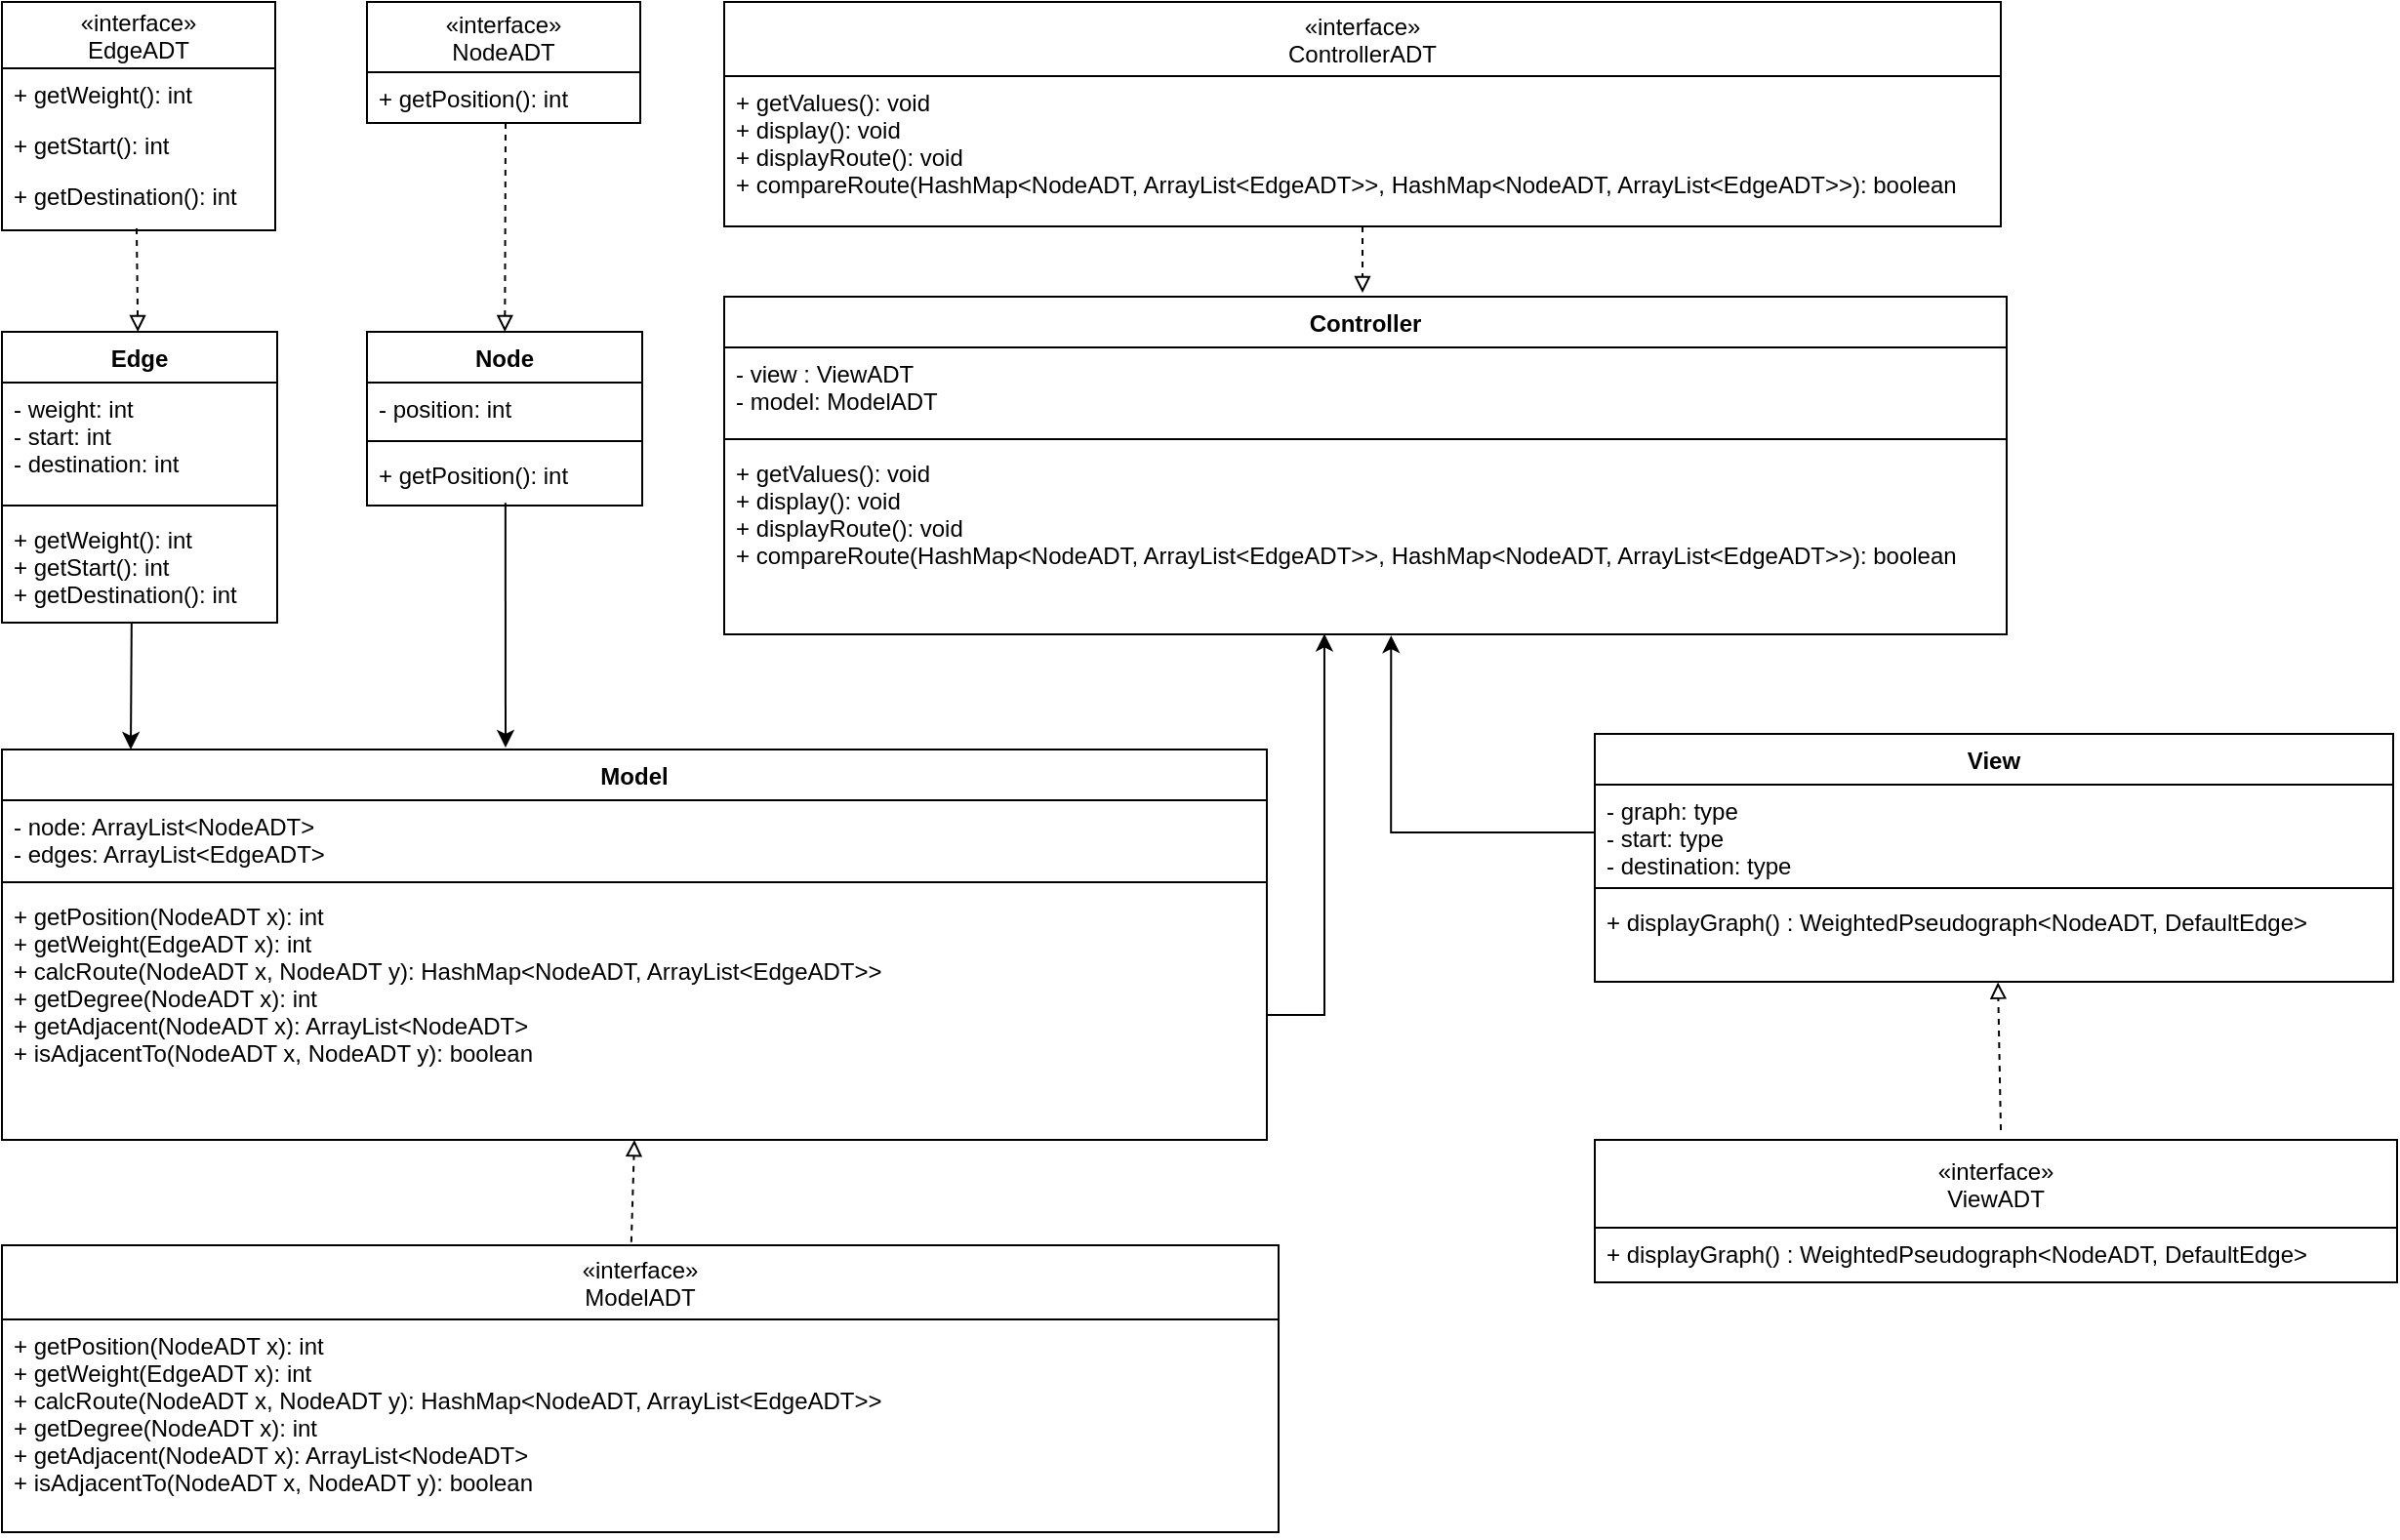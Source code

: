 <mxfile version="20.8.23" type="device"><diagram id="eTtspWN653PRMHf7OcT7" name="Page-1"><mxGraphModel dx="1687" dy="860" grid="0" gridSize="10" guides="1" tooltips="1" connect="1" arrows="1" fold="1" page="1" pageScale="1" pageWidth="1100" pageHeight="850" background="#ffffff" math="0" shadow="0"><root><mxCell id="0"/><mxCell id="1" parent="0"/><mxCell id="liuHgaRgGh_Oyj0EGqXG-26" value="Edge" style="swimlane;fontStyle=1;align=center;verticalAlign=top;childLayout=stackLayout;horizontal=1;startSize=26;horizontalStack=0;resizeParent=1;resizeParentMax=0;resizeLast=0;collapsible=1;marginBottom=0;" parent="1" vertex="1"><mxGeometry y="169" width="141" height="149" as="geometry"/></mxCell><mxCell id="liuHgaRgGh_Oyj0EGqXG-27" value="- weight: int&#10;- start: int&#10;- destination: int" style="text;strokeColor=none;fillColor=none;align=left;verticalAlign=top;spacingLeft=4;spacingRight=4;overflow=hidden;rotatable=0;points=[[0,0.5],[1,0.5]];portConstraint=eastwest;" parent="liuHgaRgGh_Oyj0EGqXG-26" vertex="1"><mxGeometry y="26" width="141" height="59" as="geometry"/></mxCell><mxCell id="liuHgaRgGh_Oyj0EGqXG-28" value="" style="line;strokeWidth=1;fillColor=none;align=left;verticalAlign=middle;spacingTop=-1;spacingLeft=3;spacingRight=3;rotatable=0;labelPosition=right;points=[];portConstraint=eastwest;" parent="liuHgaRgGh_Oyj0EGqXG-26" vertex="1"><mxGeometry y="85" width="141" height="8" as="geometry"/></mxCell><mxCell id="liuHgaRgGh_Oyj0EGqXG-29" value="+ getWeight(): int&#10;+ getStart(): int&#10;+ getDestination(): int" style="text;strokeColor=none;fillColor=none;align=left;verticalAlign=top;spacingLeft=4;spacingRight=4;overflow=hidden;rotatable=0;points=[[0,0.5],[1,0.5]];portConstraint=eastwest;" parent="liuHgaRgGh_Oyj0EGqXG-26" vertex="1"><mxGeometry y="93" width="141" height="56" as="geometry"/></mxCell><mxCell id="liuHgaRgGh_Oyj0EGqXG-30" value="Node" style="swimlane;fontStyle=1;align=center;verticalAlign=top;childLayout=stackLayout;horizontal=1;startSize=26;horizontalStack=0;resizeParent=1;resizeParentMax=0;resizeLast=0;collapsible=1;marginBottom=0;" parent="1" vertex="1"><mxGeometry x="187" y="169" width="141" height="89" as="geometry"/></mxCell><mxCell id="liuHgaRgGh_Oyj0EGqXG-31" value="- position: int" style="text;strokeColor=none;fillColor=none;align=left;verticalAlign=top;spacingLeft=4;spacingRight=4;overflow=hidden;rotatable=0;points=[[0,0.5],[1,0.5]];portConstraint=eastwest;" parent="liuHgaRgGh_Oyj0EGqXG-30" vertex="1"><mxGeometry y="26" width="141" height="26" as="geometry"/></mxCell><mxCell id="liuHgaRgGh_Oyj0EGqXG-32" value="" style="line;strokeWidth=1;fillColor=none;align=left;verticalAlign=middle;spacingTop=-1;spacingLeft=3;spacingRight=3;rotatable=0;labelPosition=right;points=[];portConstraint=eastwest;" parent="liuHgaRgGh_Oyj0EGqXG-30" vertex="1"><mxGeometry y="52" width="141" height="8" as="geometry"/></mxCell><mxCell id="liuHgaRgGh_Oyj0EGqXG-33" value="+ getPosition(): int" style="text;strokeColor=none;fillColor=none;align=left;verticalAlign=top;spacingLeft=4;spacingRight=4;overflow=hidden;rotatable=0;points=[[0,0.5],[1,0.5]];portConstraint=eastwest;" parent="liuHgaRgGh_Oyj0EGqXG-30" vertex="1"><mxGeometry y="60" width="141" height="29" as="geometry"/></mxCell><mxCell id="liuHgaRgGh_Oyj0EGqXG-34" value="Model" style="swimlane;fontStyle=1;align=center;verticalAlign=top;childLayout=stackLayout;horizontal=1;startSize=26;horizontalStack=0;resizeParent=1;resizeParentMax=0;resizeLast=0;collapsible=1;marginBottom=0;" parent="1" vertex="1"><mxGeometry y="383" width="648" height="200" as="geometry"/></mxCell><mxCell id="liuHgaRgGh_Oyj0EGqXG-35" value="- node: ArrayList&lt;NodeADT&gt;&#10;- edges: ArrayList&lt;EdgeADT&gt;" style="text;strokeColor=none;fillColor=none;align=left;verticalAlign=top;spacingLeft=4;spacingRight=4;overflow=hidden;rotatable=0;points=[[0,0.5],[1,0.5]];portConstraint=eastwest;" parent="liuHgaRgGh_Oyj0EGqXG-34" vertex="1"><mxGeometry y="26" width="648" height="38" as="geometry"/></mxCell><mxCell id="liuHgaRgGh_Oyj0EGqXG-36" value="" style="line;strokeWidth=1;fillColor=none;align=left;verticalAlign=middle;spacingTop=-1;spacingLeft=3;spacingRight=3;rotatable=0;labelPosition=right;points=[];portConstraint=eastwest;" parent="liuHgaRgGh_Oyj0EGqXG-34" vertex="1"><mxGeometry y="64" width="648" height="8" as="geometry"/></mxCell><mxCell id="liuHgaRgGh_Oyj0EGqXG-37" value="+ getPosition(NodeADT x): int&#10;+ getWeight(EdgeADT x): int&#10;+ calcRoute(NodeADT x, NodeADT y): HashMap&lt;NodeADT, ArrayList&lt;EdgeADT&gt;&gt;&#10;+ getDegree(NodeADT x): int&#10;+ getAdjacent(NodeADT x): ArrayList&lt;NodeADT&gt;&#10;+ isAdjacentTo(NodeADT x, NodeADT y): boolean" style="text;strokeColor=none;fillColor=none;align=left;verticalAlign=top;spacingLeft=4;spacingRight=4;overflow=hidden;rotatable=0;points=[[0,0.5],[1,0.5]];portConstraint=eastwest;" parent="liuHgaRgGh_Oyj0EGqXG-34" vertex="1"><mxGeometry y="72" width="648" height="128" as="geometry"/></mxCell><mxCell id="liuHgaRgGh_Oyj0EGqXG-38" value="Controller" style="swimlane;fontStyle=1;align=center;verticalAlign=top;childLayout=stackLayout;horizontal=1;startSize=26;horizontalStack=0;resizeParent=1;resizeParentMax=0;resizeLast=0;collapsible=1;marginBottom=0;" parent="1" vertex="1"><mxGeometry x="370" y="151" width="657" height="173" as="geometry"/></mxCell><mxCell id="liuHgaRgGh_Oyj0EGqXG-39" value="- view : ViewADT&#10;- model: ModelADT" style="text;strokeColor=none;fillColor=none;align=left;verticalAlign=top;spacingLeft=4;spacingRight=4;overflow=hidden;rotatable=0;points=[[0,0.5],[1,0.5]];portConstraint=eastwest;" parent="liuHgaRgGh_Oyj0EGqXG-38" vertex="1"><mxGeometry y="26" width="657" height="43" as="geometry"/></mxCell><mxCell id="liuHgaRgGh_Oyj0EGqXG-40" value="" style="line;strokeWidth=1;fillColor=none;align=left;verticalAlign=middle;spacingTop=-1;spacingLeft=3;spacingRight=3;rotatable=0;labelPosition=right;points=[];portConstraint=eastwest;" parent="liuHgaRgGh_Oyj0EGqXG-38" vertex="1"><mxGeometry y="69" width="657" height="8" as="geometry"/></mxCell><mxCell id="liuHgaRgGh_Oyj0EGqXG-41" value="+ getValues(): void&#10;+ display(): void&#10;+ displayRoute(): void&#10;+ compareRoute(HashMap&lt;NodeADT, ArrayList&lt;EdgeADT&gt;&gt;, HashMap&lt;NodeADT, ArrayList&lt;EdgeADT&gt;&gt;): boolean" style="text;strokeColor=none;fillColor=none;align=left;verticalAlign=top;spacingLeft=4;spacingRight=4;overflow=hidden;rotatable=0;points=[[0,0.5],[1,0.5]];portConstraint=eastwest;" parent="liuHgaRgGh_Oyj0EGqXG-38" vertex="1"><mxGeometry y="77" width="657" height="96" as="geometry"/></mxCell><mxCell id="liuHgaRgGh_Oyj0EGqXG-42" value="View" style="swimlane;fontStyle=1;align=center;verticalAlign=top;childLayout=stackLayout;horizontal=1;startSize=26;horizontalStack=0;resizeParent=1;resizeParentMax=0;resizeLast=0;collapsible=1;marginBottom=0;" parent="1" vertex="1"><mxGeometry x="816" y="375" width="409" height="127" as="geometry"/></mxCell><mxCell id="liuHgaRgGh_Oyj0EGqXG-43" value="- graph: type&#10;- start: type&#10;- destination: type" style="text;strokeColor=none;fillColor=none;align=left;verticalAlign=top;spacingLeft=4;spacingRight=4;overflow=hidden;rotatable=0;points=[[0,0.5],[1,0.5]];portConstraint=eastwest;" parent="liuHgaRgGh_Oyj0EGqXG-42" vertex="1"><mxGeometry y="26" width="409" height="49" as="geometry"/></mxCell><mxCell id="liuHgaRgGh_Oyj0EGqXG-44" value="" style="line;strokeWidth=1;fillColor=none;align=left;verticalAlign=middle;spacingTop=-1;spacingLeft=3;spacingRight=3;rotatable=0;labelPosition=right;points=[];portConstraint=eastwest;" parent="liuHgaRgGh_Oyj0EGqXG-42" vertex="1"><mxGeometry y="75" width="409" height="8" as="geometry"/></mxCell><mxCell id="liuHgaRgGh_Oyj0EGqXG-45" value="+ displayGraph() : WeightedPseudograph&lt;NodeADT, DefaultEdge&gt;" style="text;strokeColor=none;fillColor=none;align=left;verticalAlign=top;spacingLeft=4;spacingRight=4;overflow=hidden;rotatable=0;points=[[0,0.5],[1,0.5]];portConstraint=eastwest;" parent="liuHgaRgGh_Oyj0EGqXG-42" vertex="1"><mxGeometry y="83" width="409" height="44" as="geometry"/></mxCell><mxCell id="liuHgaRgGh_Oyj0EGqXG-47" value="«interface»&#10;NodeADT" style="swimlane;fontStyle=0;childLayout=stackLayout;horizontal=1;startSize=36;fillColor=none;horizontalStack=0;resizeParent=1;resizeParentMax=0;resizeLast=0;collapsible=1;marginBottom=0;" parent="1" vertex="1"><mxGeometry x="187" width="140" height="62" as="geometry"><mxRectangle x="214" y="25" width="87" height="26" as="alternateBounds"/></mxGeometry></mxCell><mxCell id="liuHgaRgGh_Oyj0EGqXG-48" value="+ getPosition(): int" style="text;strokeColor=none;fillColor=none;align=left;verticalAlign=top;spacingLeft=4;spacingRight=4;overflow=hidden;rotatable=0;points=[[0,0.5],[1,0.5]];portConstraint=eastwest;" parent="liuHgaRgGh_Oyj0EGqXG-47" vertex="1"><mxGeometry y="36" width="140" height="26" as="geometry"/></mxCell><mxCell id="liuHgaRgGh_Oyj0EGqXG-51" value="«interface»&#10;EdgeADT" style="swimlane;fontStyle=0;childLayout=stackLayout;horizontal=1;startSize=34;fillColor=none;horizontalStack=0;resizeParent=1;resizeParentMax=0;resizeLast=0;collapsible=1;marginBottom=0;" parent="1" vertex="1"><mxGeometry width="140" height="117" as="geometry"><mxRectangle x="214" y="25" width="87" height="26" as="alternateBounds"/></mxGeometry></mxCell><mxCell id="liuHgaRgGh_Oyj0EGqXG-52" value="+ getWeight(): int            " style="text;strokeColor=none;fillColor=none;align=left;verticalAlign=top;spacingLeft=4;spacingRight=4;overflow=hidden;rotatable=0;points=[[0,0.5],[1,0.5]];portConstraint=eastwest;" parent="liuHgaRgGh_Oyj0EGqXG-51" vertex="1"><mxGeometry y="34" width="140" height="26" as="geometry"/></mxCell><mxCell id="liuHgaRgGh_Oyj0EGqXG-53" value="+ getStart(): int" style="text;strokeColor=none;fillColor=none;align=left;verticalAlign=top;spacingLeft=4;spacingRight=4;overflow=hidden;rotatable=0;points=[[0,0.5],[1,0.5]];portConstraint=eastwest;" parent="liuHgaRgGh_Oyj0EGqXG-51" vertex="1"><mxGeometry y="60" width="140" height="26" as="geometry"/></mxCell><mxCell id="liuHgaRgGh_Oyj0EGqXG-54" value="+ getDestination(): int" style="text;strokeColor=none;fillColor=none;align=left;verticalAlign=top;spacingLeft=4;spacingRight=4;overflow=hidden;rotatable=0;points=[[0,0.5],[1,0.5]];portConstraint=eastwest;" parent="liuHgaRgGh_Oyj0EGqXG-51" vertex="1"><mxGeometry y="86" width="140" height="31" as="geometry"/></mxCell><mxCell id="liuHgaRgGh_Oyj0EGqXG-55" value="«interface»&#10;ModelADT" style="swimlane;fontStyle=0;childLayout=stackLayout;horizontal=1;startSize=38;fillColor=none;horizontalStack=0;resizeParent=1;resizeParentMax=0;resizeLast=0;collapsible=1;marginBottom=0;" parent="1" vertex="1"><mxGeometry y="637" width="654" height="147" as="geometry"><mxRectangle x="214" y="25" width="87" height="26" as="alternateBounds"/></mxGeometry></mxCell><mxCell id="liuHgaRgGh_Oyj0EGqXG-56" value="+ getPosition(NodeADT x): int&#10;+ getWeight(EdgeADT x): int&#10;+ calcRoute(NodeADT x, NodeADT y): HashMap&lt;NodeADT, ArrayList&lt;EdgeADT&gt;&gt;&#10;+ getDegree(NodeADT x): int&#10;+ getAdjacent(NodeADT x): ArrayList&lt;NodeADT&gt;&#10;+ isAdjacentTo(NodeADT x, NodeADT y): boolean" style="text;strokeColor=none;fillColor=none;align=left;verticalAlign=top;spacingLeft=4;spacingRight=4;overflow=hidden;rotatable=0;points=[[0,0.5],[1,0.5]];portConstraint=eastwest;" parent="liuHgaRgGh_Oyj0EGqXG-55" vertex="1"><mxGeometry y="38" width="654" height="109" as="geometry"/></mxCell><mxCell id="liuHgaRgGh_Oyj0EGqXG-59" value="«interface»&#10;ControllerADT" style="swimlane;fontStyle=0;childLayout=stackLayout;horizontal=1;startSize=38;fillColor=none;horizontalStack=0;resizeParent=1;resizeParentMax=0;resizeLast=0;collapsible=1;marginBottom=0;" parent="1" vertex="1"><mxGeometry x="370" width="654" height="115" as="geometry"><mxRectangle x="214" y="25" width="87" height="26" as="alternateBounds"/></mxGeometry></mxCell><mxCell id="liuHgaRgGh_Oyj0EGqXG-61" value="+ getValues(): void &#10;+ display(): void&#10;+ displayRoute(): void&#10;+ compareRoute(HashMap&lt;NodeADT, ArrayList&lt;EdgeADT&gt;&gt;, HashMap&lt;NodeADT, ArrayList&lt;EdgeADT&gt;&gt;): boolean" style="text;strokeColor=none;fillColor=none;align=left;verticalAlign=top;spacingLeft=4;spacingRight=4;overflow=hidden;rotatable=0;points=[[0,0.5],[1,0.5]];portConstraint=eastwest;" parent="liuHgaRgGh_Oyj0EGqXG-59" vertex="1"><mxGeometry y="38" width="654" height="77" as="geometry"/></mxCell><mxCell id="liuHgaRgGh_Oyj0EGqXG-63" value="«interface»&#10;ViewADT" style="swimlane;fontStyle=0;childLayout=stackLayout;horizontal=1;startSize=45;fillColor=none;horizontalStack=0;resizeParent=1;resizeParentMax=0;resizeLast=0;collapsible=1;marginBottom=0;" parent="1" vertex="1"><mxGeometry x="816" y="583" width="411" height="73" as="geometry"><mxRectangle x="214" y="25" width="87" height="26" as="alternateBounds"/></mxGeometry></mxCell><mxCell id="liuHgaRgGh_Oyj0EGqXG-64" value="+ displayGraph() : WeightedPseudograph&lt;NodeADT, DefaultEdge&gt;" style="text;strokeColor=none;fillColor=none;align=left;verticalAlign=top;spacingLeft=4;spacingRight=4;overflow=hidden;rotatable=0;points=[[0,0.5],[1,0.5]];portConstraint=eastwest;" parent="liuHgaRgGh_Oyj0EGqXG-63" vertex="1"><mxGeometry y="45" width="411" height="28" as="geometry"/></mxCell><mxCell id="liuHgaRgGh_Oyj0EGqXG-68" value="" style="endArrow=block;html=1;rounded=0;endFill=0;dashed=1;" parent="1" target="liuHgaRgGh_Oyj0EGqXG-26" edge="1"><mxGeometry width="50" height="50" relative="1" as="geometry"><mxPoint x="69" y="116" as="sourcePoint"/><mxPoint x="420" y="300" as="targetPoint"/></mxGeometry></mxCell><mxCell id="liuHgaRgGh_Oyj0EGqXG-69" value="" style="endArrow=block;html=1;rounded=0;endFill=0;dashed=1;" parent="1" target="liuHgaRgGh_Oyj0EGqXG-30" edge="1"><mxGeometry width="50" height="50" relative="1" as="geometry"><mxPoint x="258" y="62" as="sourcePoint"/><mxPoint x="284.84" y="135" as="targetPoint"/></mxGeometry></mxCell><mxCell id="liuHgaRgGh_Oyj0EGqXG-70" value="" style="endArrow=block;html=1;rounded=0;endFill=0;dashed=1;exitX=0.5;exitY=1;exitDx=0;exitDy=0;" parent="1" source="liuHgaRgGh_Oyj0EGqXG-59" edge="1"><mxGeometry width="50" height="50" relative="1" as="geometry"><mxPoint x="649.91" y="281.132" as="sourcePoint"/><mxPoint x="697" y="149" as="targetPoint"/></mxGeometry></mxCell><mxCell id="liuHgaRgGh_Oyj0EGqXG-71" value="" style="endArrow=block;html=1;rounded=0;endFill=0;dashed=1;entryX=0.505;entryY=1.006;entryDx=0;entryDy=0;entryPerimeter=0;" parent="1" target="liuHgaRgGh_Oyj0EGqXG-45" edge="1"><mxGeometry width="50" height="50" relative="1" as="geometry"><mxPoint x="1024" y="578" as="sourcePoint"/><mxPoint x="1028" y="422" as="targetPoint"/></mxGeometry></mxCell><mxCell id="liuHgaRgGh_Oyj0EGqXG-72" value="" style="endArrow=block;html=1;rounded=0;endFill=0;dashed=1;entryX=0.5;entryY=1;entryDx=0;entryDy=0;exitX=0.493;exitY=-0.011;exitDx=0;exitDy=0;exitPerimeter=0;" parent="1" source="liuHgaRgGh_Oyj0EGqXG-55" target="liuHgaRgGh_Oyj0EGqXG-34" edge="1"><mxGeometry width="50" height="50" relative="1" as="geometry"><mxPoint x="238" y="609" as="sourcePoint"/><mxPoint x="308.84" y="548.01" as="targetPoint"/><Array as="points"/></mxGeometry></mxCell><mxCell id="I_U65x0vtNJ8Ptl6MclM-11" value="" style="endArrow=none;html=1;rounded=0;entryX=0.503;entryY=0.951;entryDx=0;entryDy=0;entryPerimeter=0;startArrow=classic;startFill=1;" parent="1" target="liuHgaRgGh_Oyj0EGqXG-33" edge="1"><mxGeometry width="50" height="50" relative="1" as="geometry"><mxPoint x="258" y="382" as="sourcePoint"/><mxPoint x="249" y="286" as="targetPoint"/></mxGeometry></mxCell><mxCell id="I_U65x0vtNJ8Ptl6MclM-12" value="" style="endArrow=none;html=1;rounded=0;entryX=0.471;entryY=1.005;entryDx=0;entryDy=0;entryPerimeter=0;endFill=0;startArrow=classic;startFill=1;" parent="1" target="liuHgaRgGh_Oyj0EGqXG-29" edge="1"><mxGeometry width="50" height="50" relative="1" as="geometry"><mxPoint x="66" y="383" as="sourcePoint"/><mxPoint x="228" y="293" as="targetPoint"/></mxGeometry></mxCell><mxCell id="I_U65x0vtNJ8Ptl6MclM-14" style="rounded=0;orthogonalLoop=1;jettySize=auto;html=1;edgeStyle=orthogonalEdgeStyle;endArrow=classic;endFill=1;entryX=0.468;entryY=0.997;entryDx=0;entryDy=0;entryPerimeter=0;startArrow=none;startFill=0;" parent="1" source="liuHgaRgGh_Oyj0EGqXG-37" target="liuHgaRgGh_Oyj0EGqXG-41" edge="1"><mxGeometry relative="1" as="geometry"><mxPoint x="678" y="328" as="targetPoint"/></mxGeometry></mxCell><mxCell id="I_U65x0vtNJ8Ptl6MclM-15" style="edgeStyle=orthogonalEdgeStyle;rounded=0;orthogonalLoop=1;jettySize=auto;html=1;entryX=0.52;entryY=1.006;entryDx=0;entryDy=0;entryPerimeter=0;endArrow=classic;endFill=1;" parent="1" source="liuHgaRgGh_Oyj0EGqXG-43" target="liuHgaRgGh_Oyj0EGqXG-41" edge="1"><mxGeometry relative="1" as="geometry"/></mxCell></root></mxGraphModel></diagram></mxfile>